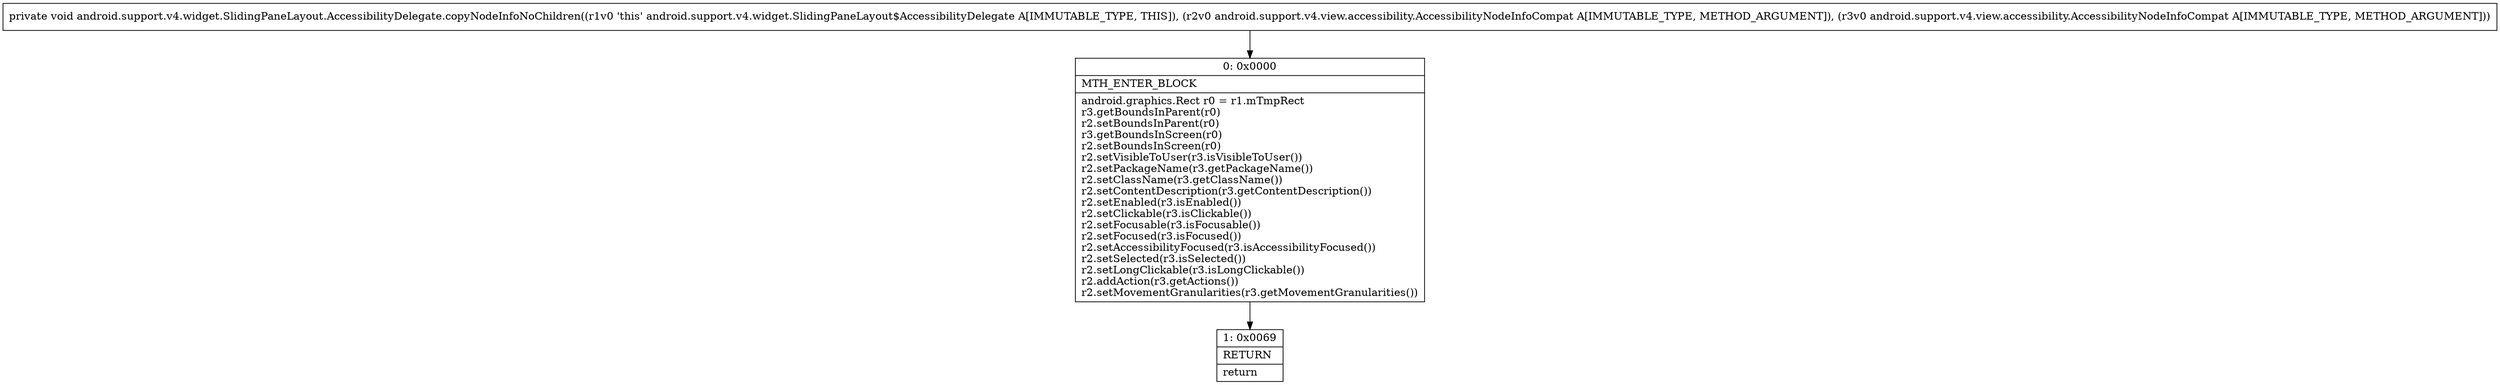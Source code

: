 digraph "CFG forandroid.support.v4.widget.SlidingPaneLayout.AccessibilityDelegate.copyNodeInfoNoChildren(Landroid\/support\/v4\/view\/accessibility\/AccessibilityNodeInfoCompat;Landroid\/support\/v4\/view\/accessibility\/AccessibilityNodeInfoCompat;)V" {
Node_0 [shape=record,label="{0\:\ 0x0000|MTH_ENTER_BLOCK\l|android.graphics.Rect r0 = r1.mTmpRect\lr3.getBoundsInParent(r0)\lr2.setBoundsInParent(r0)\lr3.getBoundsInScreen(r0)\lr2.setBoundsInScreen(r0)\lr2.setVisibleToUser(r3.isVisibleToUser())\lr2.setPackageName(r3.getPackageName())\lr2.setClassName(r3.getClassName())\lr2.setContentDescription(r3.getContentDescription())\lr2.setEnabled(r3.isEnabled())\lr2.setClickable(r3.isClickable())\lr2.setFocusable(r3.isFocusable())\lr2.setFocused(r3.isFocused())\lr2.setAccessibilityFocused(r3.isAccessibilityFocused())\lr2.setSelected(r3.isSelected())\lr2.setLongClickable(r3.isLongClickable())\lr2.addAction(r3.getActions())\lr2.setMovementGranularities(r3.getMovementGranularities())\l}"];
Node_1 [shape=record,label="{1\:\ 0x0069|RETURN\l|return\l}"];
MethodNode[shape=record,label="{private void android.support.v4.widget.SlidingPaneLayout.AccessibilityDelegate.copyNodeInfoNoChildren((r1v0 'this' android.support.v4.widget.SlidingPaneLayout$AccessibilityDelegate A[IMMUTABLE_TYPE, THIS]), (r2v0 android.support.v4.view.accessibility.AccessibilityNodeInfoCompat A[IMMUTABLE_TYPE, METHOD_ARGUMENT]), (r3v0 android.support.v4.view.accessibility.AccessibilityNodeInfoCompat A[IMMUTABLE_TYPE, METHOD_ARGUMENT])) }"];
MethodNode -> Node_0;
Node_0 -> Node_1;
}

